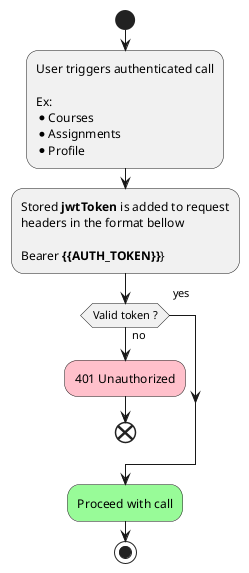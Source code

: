@startuml
start
:User triggers authenticated call\n\nEx:\n*Courses\n*Assignments\n*Profile;
:Stored **jwtToken** is added to request\nheaders in the format bellow\n\nBearer **{{AUTH_TOKEN}}**};
if (Valid token ?) then ( yes\n )
  else ( no\n )
  #pink:401 Unauthorized;
  end
endif
#palegreen:Proceed with call;
stop
@enduml